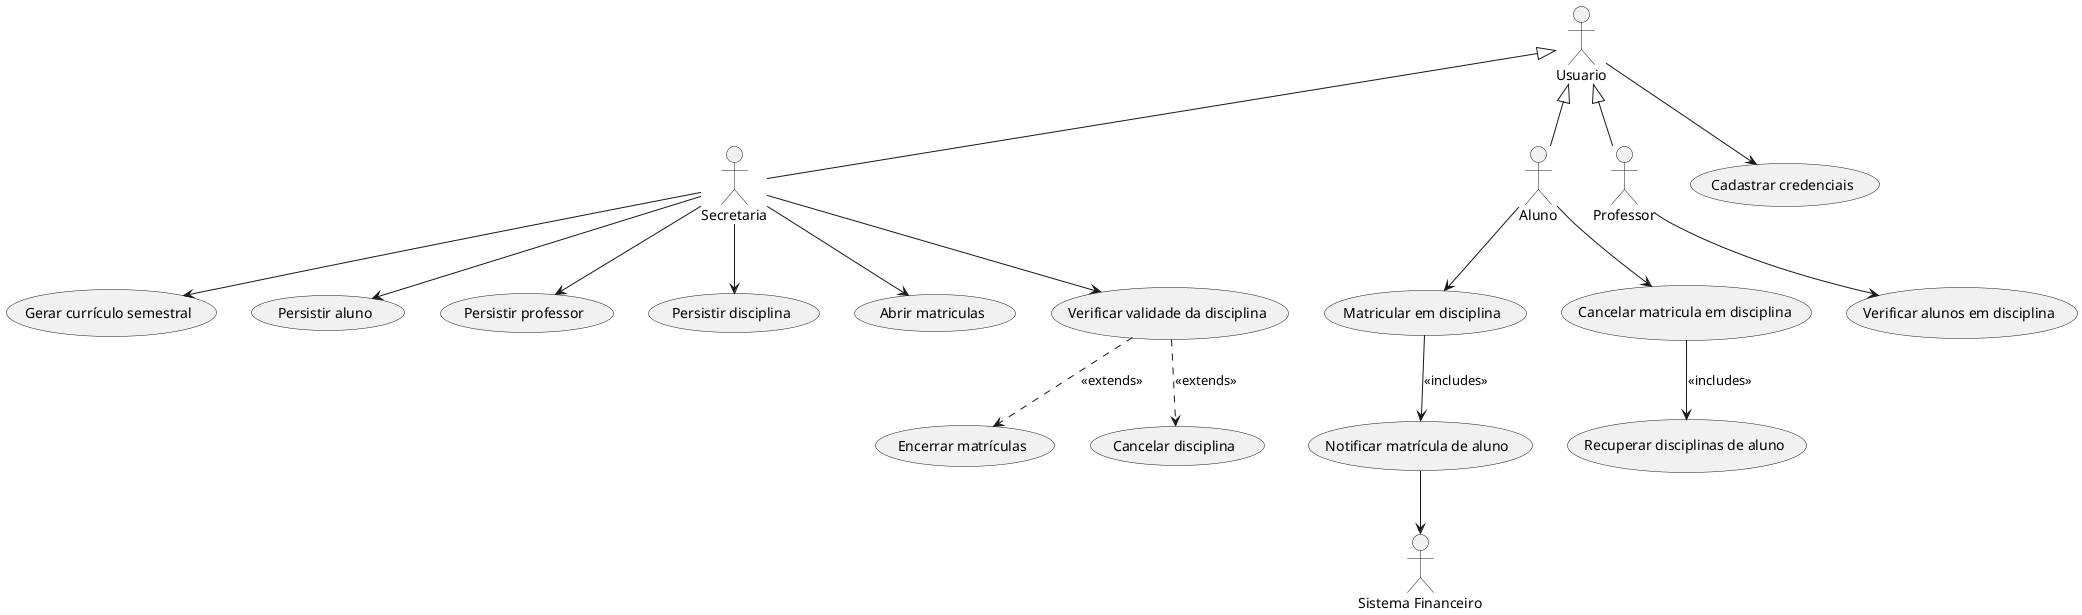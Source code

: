 @startuml useCaseDiagram

:Secretaria: as secretaria
:Aluno: as aluno
:Professor: as professor 
:Sistema Financeiro: as sistemaFinanceiro
:Usuario: as usuario

"Gerar currículo semestral" as (gerarCurriculo)
"Persistir aluno" as (persistirAluno)
"Persistir professor" as (persistirProfessor)
"Persistir disciplina" as (persistirDisciplina)
"Matricular em disciplina" as (matricularDisciplina)
"Cancelar matricula em disciplina" as (cancelarMatricula)
"Abrir matriculas" as (abrirMatriculas)
"Encerrar matrículas" as (encerrarMatriculas)
"Cancelar disciplina" as (cancelarDisciplina)
"Notificar matrícula de aluno" as (notificarMatricula)
"Verificar validade da disciplina" as (verificarValidadeDisciplina)
"Verificar alunos em disciplina" as (verificarAlunosDisciplina) 
"Cadastrar credenciais" as (cadastrarCredenciais)
"Recuperar disciplinas de aluno" as (recuperarDisciplinasAluno)

secretaria --> gerarCurriculo
secretaria --> persistirAluno
secretaria --> persistirProfessor
secretaria --> persistirDisciplina
aluno --> matricularDisciplina
matricularDisciplina --> notificarMatricula : <<includes>>
aluno --> cancelarMatricula
secretaria --> abrirMatriculas
secretaria --> verificarValidadeDisciplina 
verificarValidadeDisciplina ..> encerrarMatriculas : <<extends>>
verificarValidadeDisciplina ..> cancelarDisciplina : <<extends>>
notificarMatricula --> sistemaFinanceiro
professor --> verificarAlunosDisciplina
usuario --> cadastrarCredenciais
cancelarMatricula --> recuperarDisciplinasAluno : <<includes>>

usuario <|-- secretaria
usuario <|-- aluno
usuario <|-- professor

@enduml
